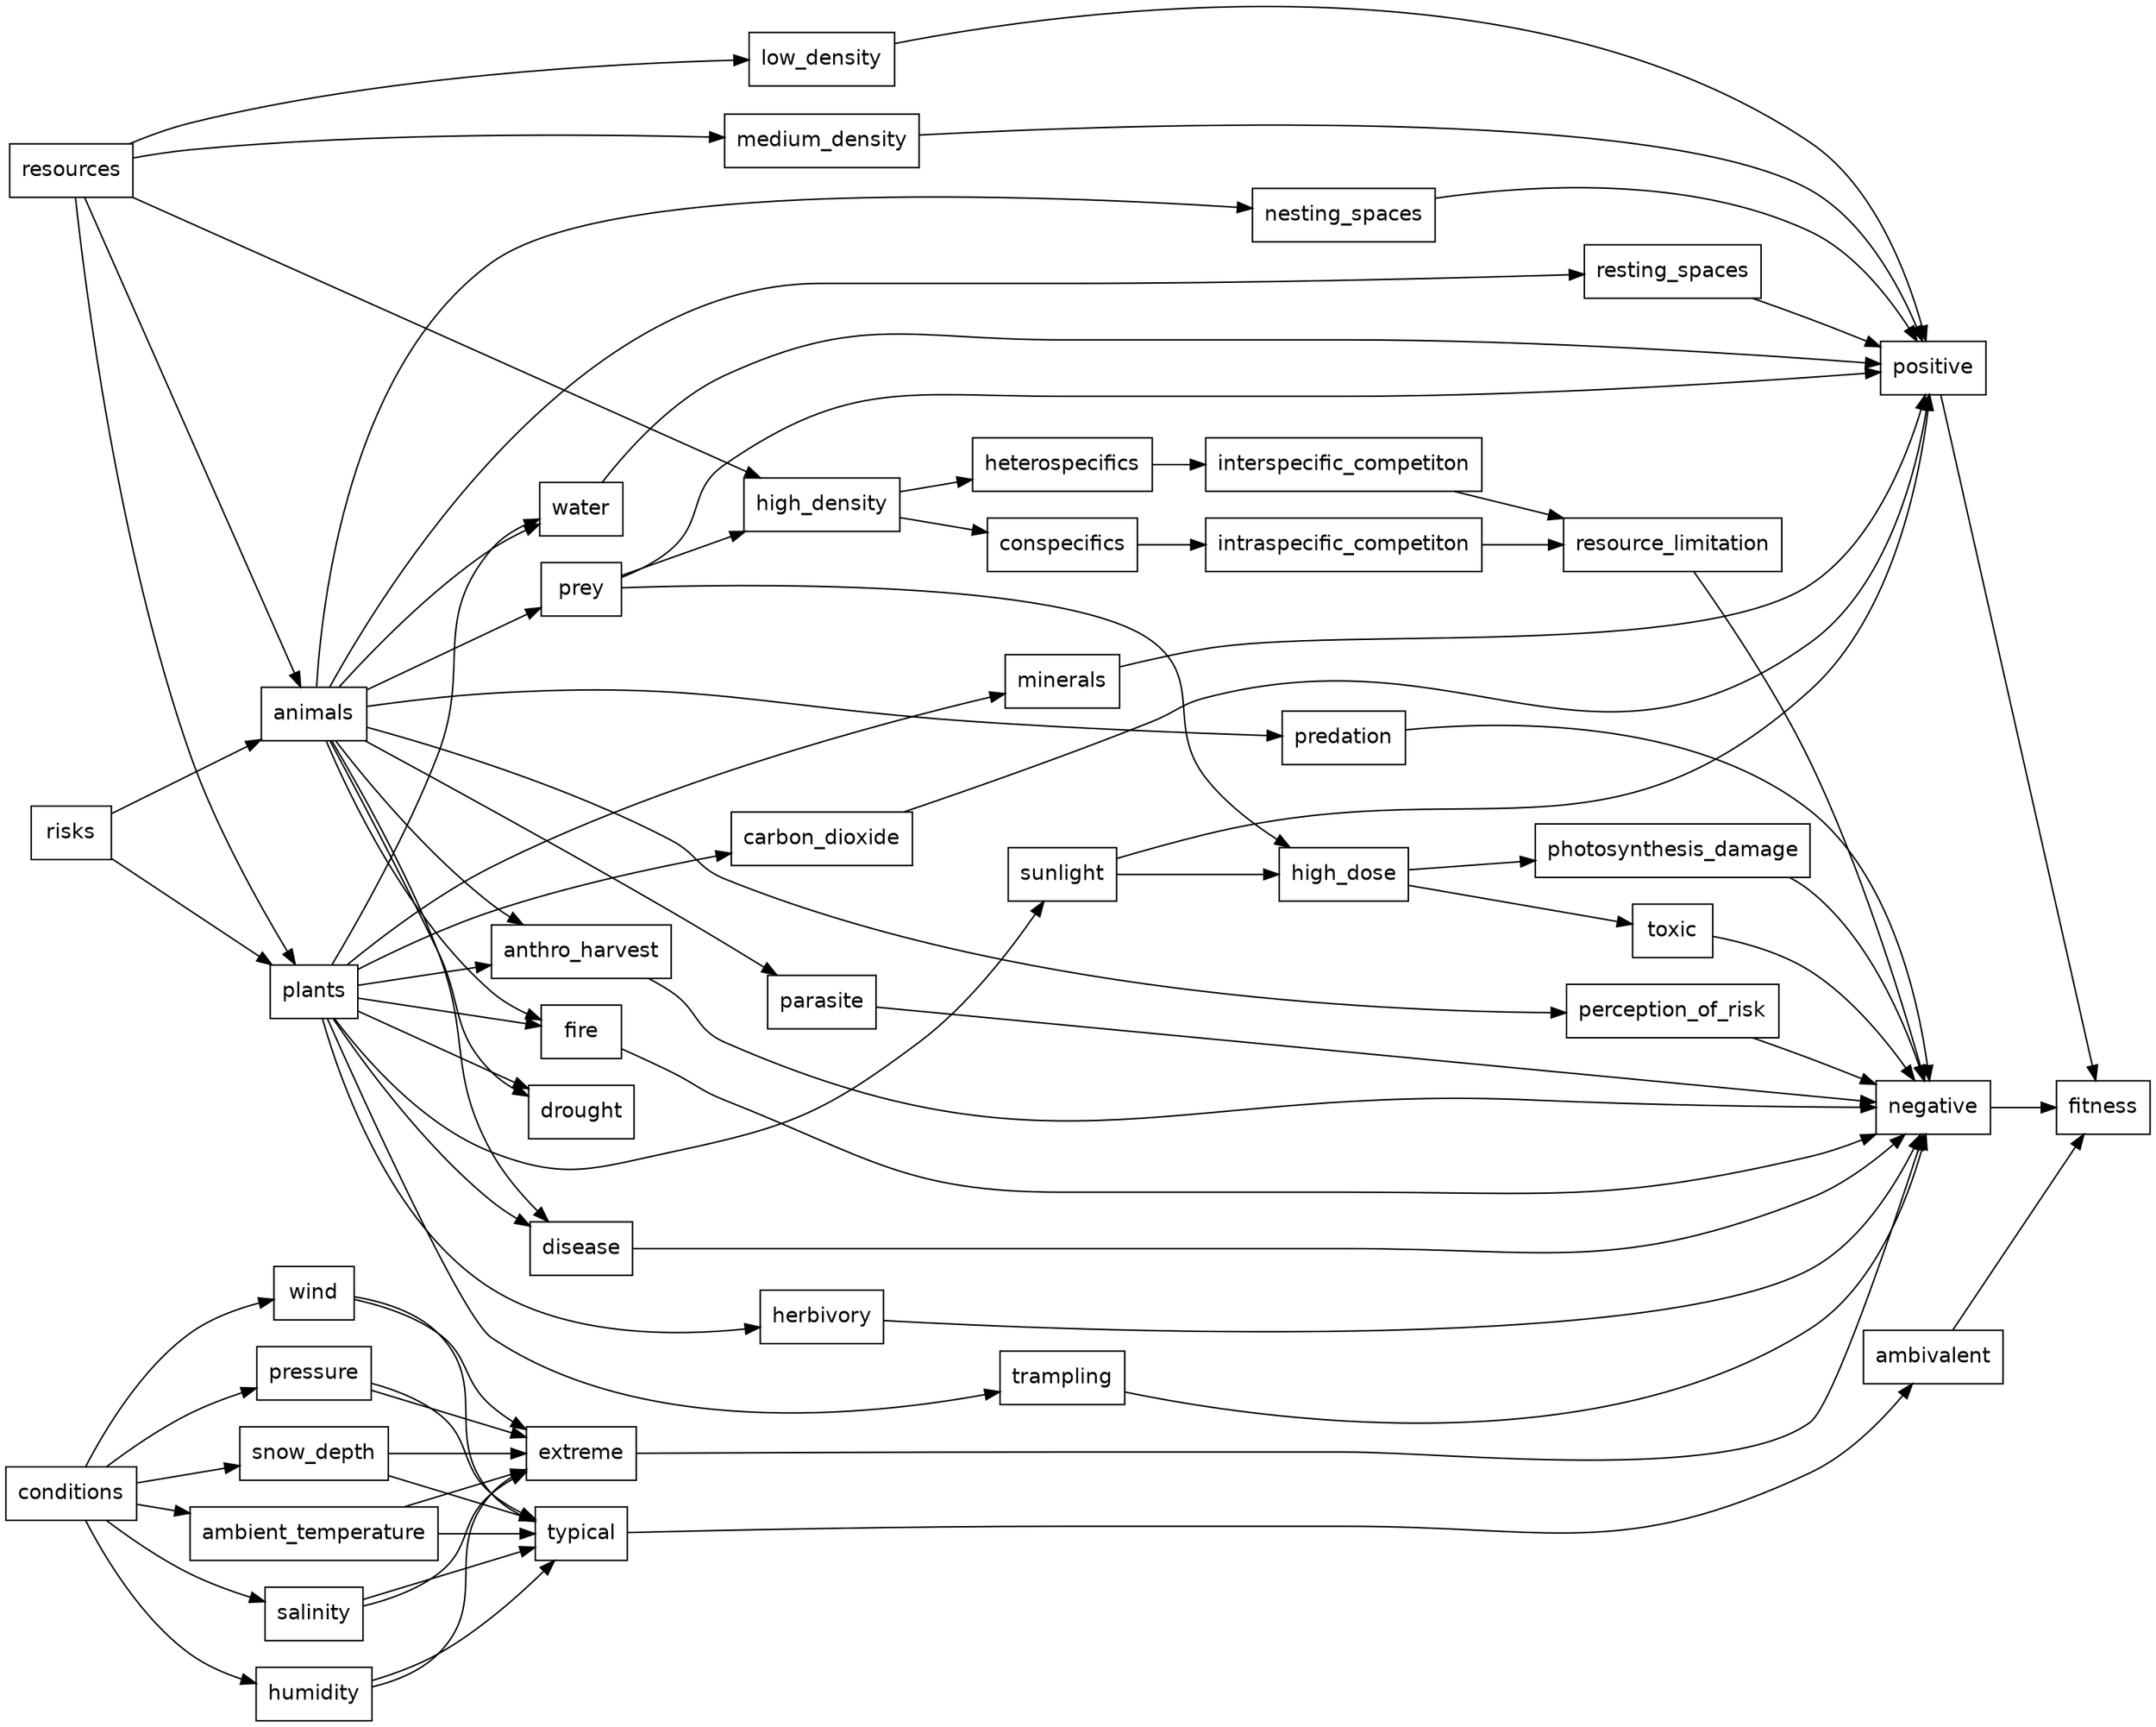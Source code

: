 digraph resources_risks_conditions {
	rankdir = LR
  graph [fontsize = 12]

	node [shape = box, fontname = Helvetica]

		{rank=same
	    resources
	    risks
	    conditions
		}

		{rank=same
		  animals
		  plants
		}

		{rank=same
			positive
			negative
			ambivalent
		}

    resources -> plants -> {sunlight carbon_dioxide water minerals}
    resources -> animals -> {prey water nesting_spaces resting_spaces}

    risks -> plants -> {herbivory trampling anthro_harvest fire disease drought}
    risks -> animals -> {predation perception_of_risk parasite disease anthro_harvest fire drought}

    conditions -> {ambient_temperature salinity humidity wind pressure snow_depth} -> {extreme typical}

    prey -> high_dose -> toxic
    sunlight -> high_dose -> photosynthesis_damage

    prey -> high_density -> {conspecifics heterospecifics}
    conspecifics -> intraspecific_competiton
    heterospecifics -> interspecific_competiton
  	{intraspecific_competiton interspecific_competiton} -> resource_limitation

    resources -> {low_density medium_density high_density}

    extreme -> negative
    typical -> ambivalent

    {toxic photosynthesis_damage} -> negative
    {herbivory trampling anthro_harvest fire disease parasite perception_of_risk predation resource_limitation} -> negative

		{medium_density low_density, resting_spaces nesting_spaces prey} -> positive
		{carbon_dioxide minerals water sunlight} -> positive

    {positive  negative  ambivalent} -> fitness

}
